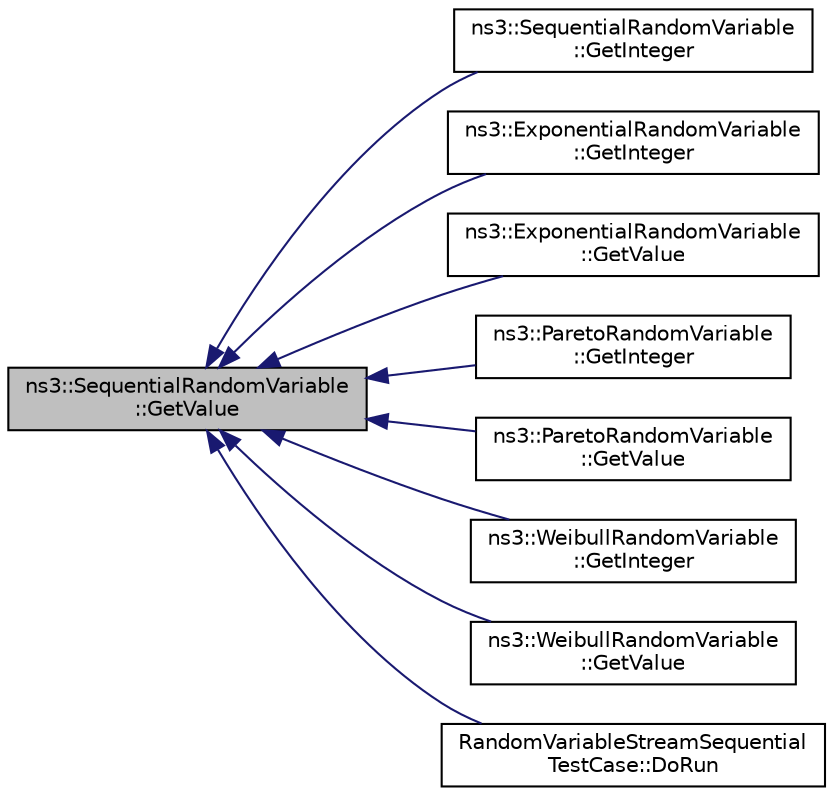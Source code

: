 digraph "ns3::SequentialRandomVariable::GetValue"
{
  edge [fontname="Helvetica",fontsize="10",labelfontname="Helvetica",labelfontsize="10"];
  node [fontname="Helvetica",fontsize="10",shape=record];
  rankdir="LR";
  Node1 [label="ns3::SequentialRandomVariable\l::GetValue",height=0.2,width=0.4,color="black", fillcolor="grey75", style="filled", fontcolor="black"];
  Node1 -> Node2 [dir="back",color="midnightblue",fontsize="10",style="solid"];
  Node2 [label="ns3::SequentialRandomVariable\l::GetInteger",height=0.2,width=0.4,color="black", fillcolor="white", style="filled",URL="$de/df4/classns3_1_1SequentialRandomVariable.html#ab93ac4c689c25c3b727881925f476401",tooltip="Get the next random value as an integer drawn from the distribution. "];
  Node1 -> Node3 [dir="back",color="midnightblue",fontsize="10",style="solid"];
  Node3 [label="ns3::ExponentialRandomVariable\l::GetInteger",height=0.2,width=0.4,color="black", fillcolor="white", style="filled",URL="$d6/d98/classns3_1_1ExponentialRandomVariable.html#ae872cfc2ae263cb38d0a14b6d8102492",tooltip="Get the next random value, as an unsigned integer from the exponential distribution with the specifie..."];
  Node1 -> Node4 [dir="back",color="midnightblue",fontsize="10",style="solid"];
  Node4 [label="ns3::ExponentialRandomVariable\l::GetValue",height=0.2,width=0.4,color="black", fillcolor="white", style="filled",URL="$d6/d98/classns3_1_1ExponentialRandomVariable.html#acac3b8014e1ae17e009ceb876d733c5f",tooltip="Get the next random value as a double drawn from the distribution. "];
  Node1 -> Node5 [dir="back",color="midnightblue",fontsize="10",style="solid"];
  Node5 [label="ns3::ParetoRandomVariable\l::GetInteger",height=0.2,width=0.4,color="black", fillcolor="white", style="filled",URL="$dd/d2e/classns3_1_1ParetoRandomVariable.html#a3c5f13921075d1fcb0caea45eac624fe",tooltip="Returns a random unsigned integer from a Pareto distribution with the specified mean, shape, and upper bound. "];
  Node1 -> Node6 [dir="back",color="midnightblue",fontsize="10",style="solid"];
  Node6 [label="ns3::ParetoRandomVariable\l::GetValue",height=0.2,width=0.4,color="black", fillcolor="white", style="filled",URL="$dd/d2e/classns3_1_1ParetoRandomVariable.html#af5588dd7354a1de1a3926fbf8c6edd74",tooltip="Returns a random double from a Pareto distribution with the current mean, shape, and upper bound..."];
  Node1 -> Node7 [dir="back",color="midnightblue",fontsize="10",style="solid"];
  Node7 [label="ns3::WeibullRandomVariable\l::GetInteger",height=0.2,width=0.4,color="black", fillcolor="white", style="filled",URL="$d9/daf/classns3_1_1WeibullRandomVariable.html#aec7fac5766cf96f4a089b4dcae9a39fc",tooltip="Returns a random unsigned integer from a Weibull distribution with the specified scale, shape, and upper bound. "];
  Node1 -> Node8 [dir="back",color="midnightblue",fontsize="10",style="solid"];
  Node8 [label="ns3::WeibullRandomVariable\l::GetValue",height=0.2,width=0.4,color="black", fillcolor="white", style="filled",URL="$d9/daf/classns3_1_1WeibullRandomVariable.html#a2575524b816f29677d0ad6e0a57a3833",tooltip="Returns a random double from a Weibull distribution with the current scale, shape, and upper bound. "];
  Node1 -> Node9 [dir="back",color="midnightblue",fontsize="10",style="solid"];
  Node9 [label="RandomVariableStreamSequential\lTestCase::DoRun",height=0.2,width=0.4,color="black", fillcolor="white", style="filled",URL="$d8/da9/classRandomVariableStreamSequentialTestCase.html#af20ba034dc64583488703717f1f964df",tooltip="Implementation to actually run this TestCase. "];
}
